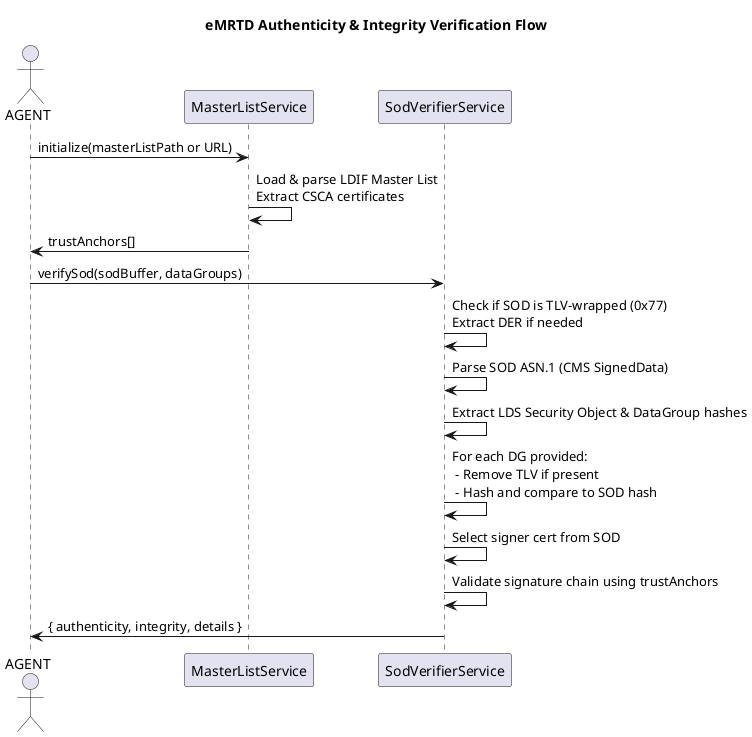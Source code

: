 @startuml  eMRTD Authenticity & Integrity Verification Flow
title eMRTD Authenticity & Integrity Verification Flow

actor "AGENT" as C

participant "MasterListService" as MLS
participant "SodVerifierService" as SVS

C -> MLS: initialize(masterListPath or URL)
MLS -> MLS: Load & parse LDIF Master List\nExtract CSCA certificates
MLS -> C: trustAnchors[]

C -> SVS: verifySod(sodBuffer, dataGroups)
SVS -> SVS: Check if SOD is TLV-wrapped (0x77)\nExtract DER if needed
SVS -> SVS: Parse SOD ASN.1 (CMS SignedData)
SVS -> SVS: Extract LDS Security Object & DataGroup hashes
SVS -> SVS: For each DG provided:\n - Remove TLV if present\n - Hash and compare to SOD hash
SVS -> SVS: Select signer cert from SOD
SVS -> SVS: Validate signature chain using trustAnchors
SVS -> C: { authenticity, integrity, details }
@enduml